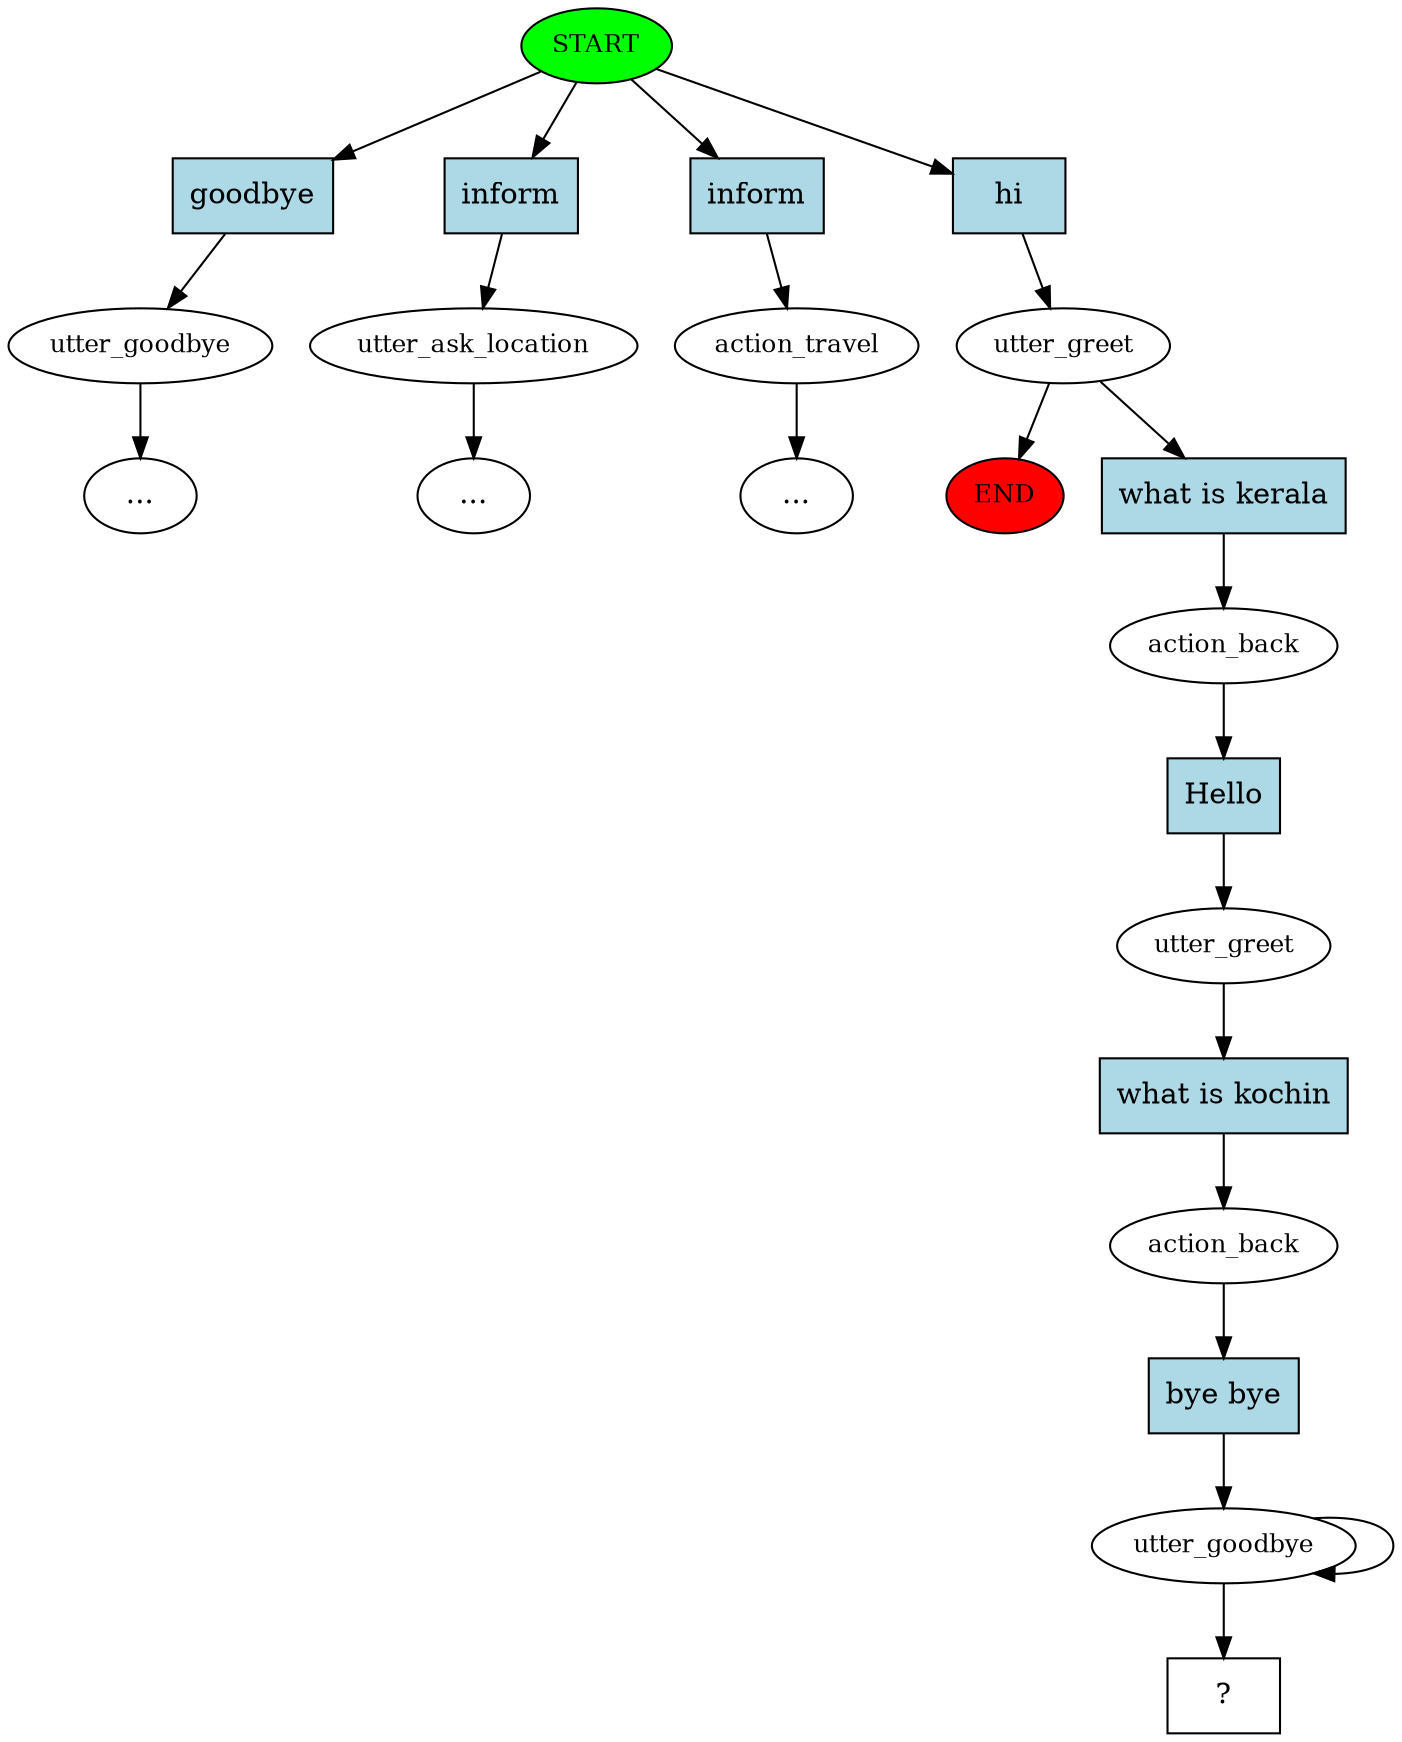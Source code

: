 digraph  {
0 [class="start active", fillcolor=green, fontsize=12, label=START, style=filled];
"-1" [class=end, fillcolor=red, fontsize=12, label=END, style=filled];
1 [class="", fontsize=12, label=utter_goodbye];
"-3" [class=ellipsis, label="..."];
2 [class="", fontsize=12, label=utter_ask_location];
"-4" [class=ellipsis, label="..."];
3 [class="", fontsize=12, label=action_travel];
"-5" [class=ellipsis, label="..."];
4 [class=active, fontsize=12, label=utter_greet];
6 [class=active, fontsize=12, label=action_back];
7 [class=active, fontsize=12, label=utter_greet];
8 [class=active, fontsize=12, label=action_back];
9 [class=active, fontsize=12, label=utter_goodbye];
11 [class="intent dashed active", label="  ?  ", shape=rect];
12 [class=intent, fillcolor=lightblue, label=goodbye, shape=rect, style=filled];
13 [class=intent, fillcolor=lightblue, label=inform, shape=rect, style=filled];
14 [class=intent, fillcolor=lightblue, label=inform, shape=rect, style=filled];
15 [class="intent active", fillcolor=lightblue, label=hi, shape=rect, style=filled];
16 [class="intent active", fillcolor=lightblue, label="what is kerala", shape=rect, style=filled];
17 [class="intent active", fillcolor=lightblue, label=Hello, shape=rect, style=filled];
18 [class="intent active", fillcolor=lightblue, label="what is kochin", shape=rect, style=filled];
19 [class="intent active", fillcolor=lightblue, label="bye bye", shape=rect, style=filled];
0 -> 12  [class="", key=0];
0 -> 13  [class="", key=0];
0 -> 14  [class="", key=0];
0 -> 15  [class=active, key=0];
1 -> "-3"  [class="", key=NONE, label=""];
2 -> "-4"  [class="", key=NONE, label=""];
3 -> "-5"  [class="", key=NONE, label=""];
4 -> "-1"  [class="", key=NONE, label=""];
4 -> 16  [class=active, key=0];
6 -> 17  [class=active, key=0];
7 -> 18  [class=active, key=0];
8 -> 19  [class=active, key=0];
9 -> 11  [class=active, key=NONE, label=""];
9 -> 9  [class=active, key=NONE, label=""];
12 -> 1  [class="", key=0];
13 -> 2  [class="", key=0];
14 -> 3  [class="", key=0];
15 -> 4  [class=active, key=0];
16 -> 6  [class=active, key=0];
17 -> 7  [class=active, key=0];
18 -> 8  [class=active, key=0];
19 -> 9  [class=active, key=0];
}
